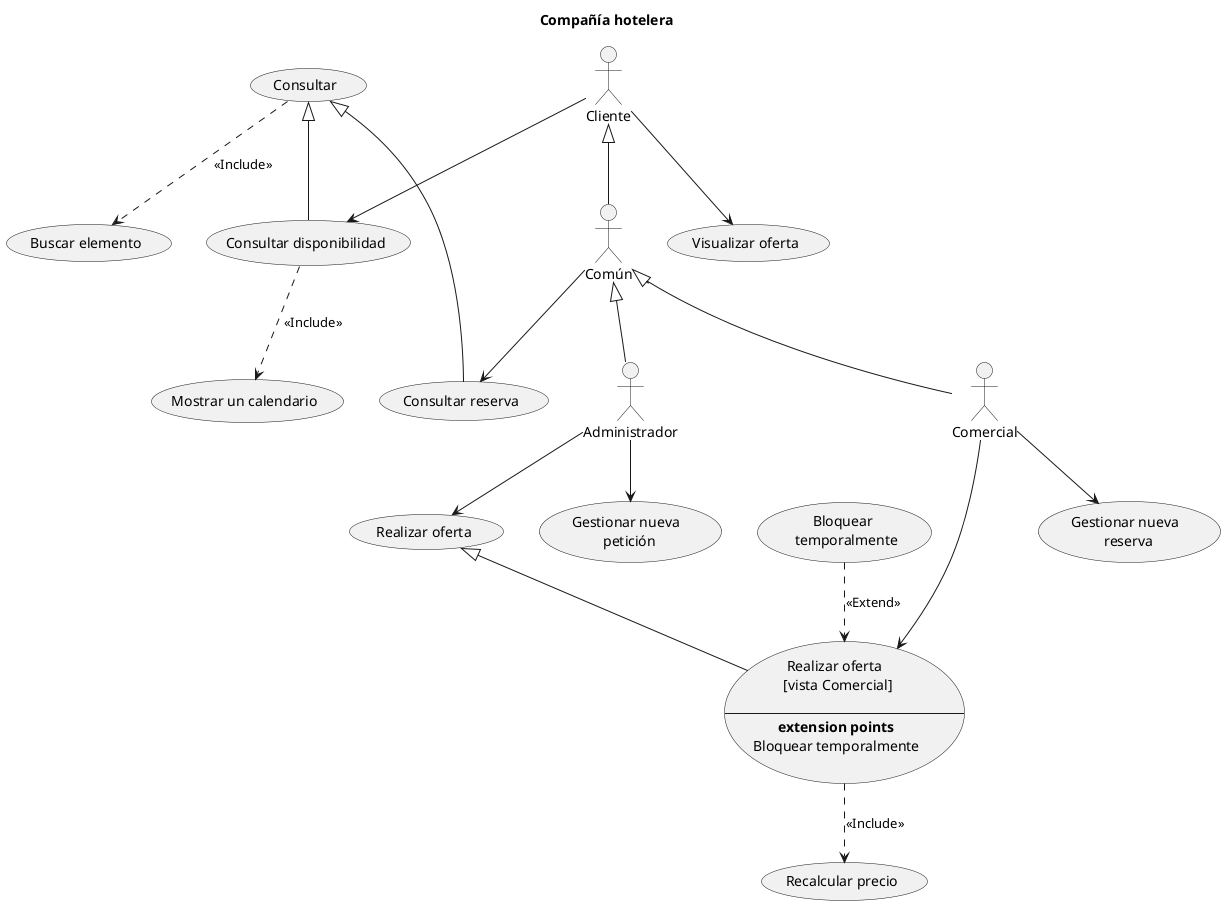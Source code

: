 @startuml compania_hotelera

title Compañía hotelera

:Administrador: as A1
:Cliente: as A2
:Comercial: as A3
:Común: as A4

(Bloquear \n temporalmente) as UC1
(Buscar elemento) as UC2
(Consultar) as UC3
(Consultar disponibilidad) as UC4
(Consultar reserva) as UC5
(Gestionar nueva \n petición) as UC6
(Gestionar nueva \n reserva) as UC7
(Mostrar un calendario) as UC8
(Realizar oferta) as UC9
usecase UC10 as "Realizar oferta \n [vista Comercial]

--
**extension points**
Bloquear temporalmente"
(Recalcular precio) as UC11
(Visualizar oferta) as UC12

A1 --> UC6
A1 --> UC9
A2 --> UC4
A2 --> UC12
A3 --> UC7
A3 --> UC10
A4 --> UC5

A2 <|-- A4
A4 <|-- A1
A4 <|-- A3
UC3 <|-- UC4
UC3 <|-- UC5
UC9 <|-- UC10

UC1 ..> UC10 : <<Extend>>

UC3 ..> UC2 : <<Include>>
UC4 ..> UC8 : <<Include>>
UC10 ..> UC11 : <<Include>>

@enduml